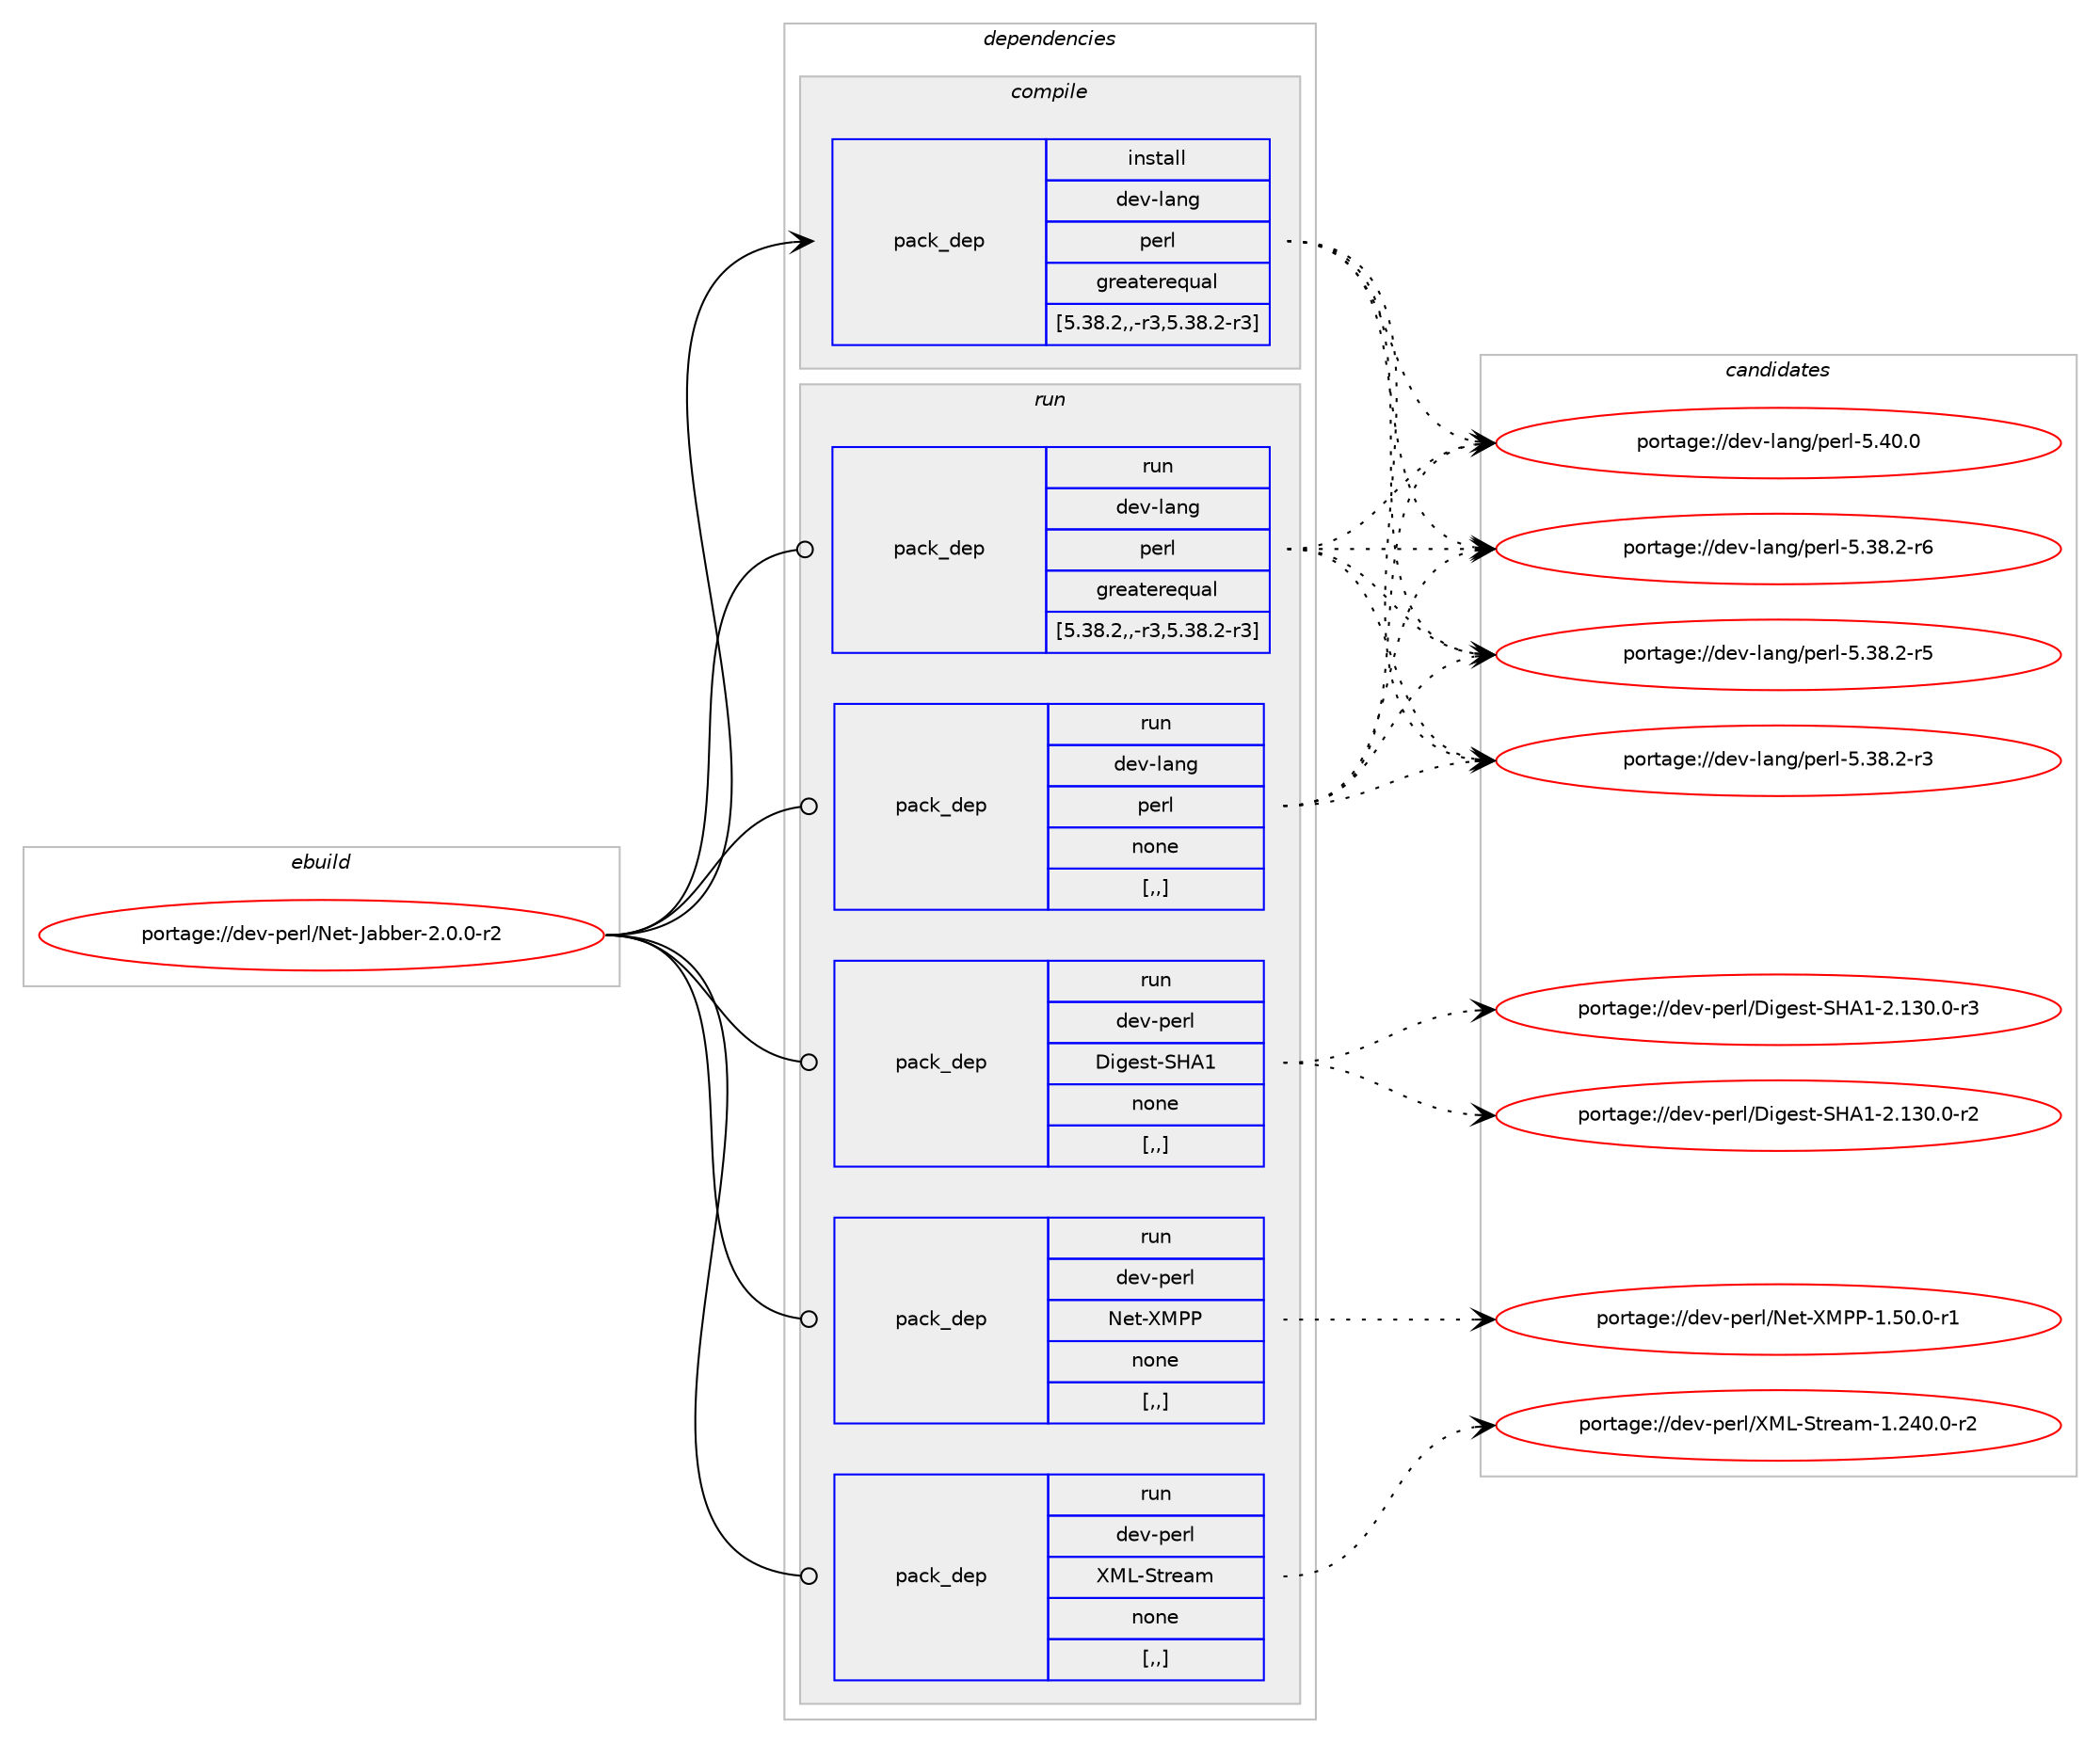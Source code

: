 digraph prolog {

# *************
# Graph options
# *************

newrank=true;
concentrate=true;
compound=true;
graph [rankdir=LR,fontname=Helvetica,fontsize=10,ranksep=1.5];#, ranksep=2.5, nodesep=0.2];
edge  [arrowhead=vee];
node  [fontname=Helvetica,fontsize=10];

# **********
# The ebuild
# **********

subgraph cluster_leftcol {
color=gray;
label=<<i>ebuild</i>>;
id [label="portage://dev-perl/Net-Jabber-2.0.0-r2", color=red, width=4, href="../dev-perl/Net-Jabber-2.0.0-r2.svg"];
}

# ****************
# The dependencies
# ****************

subgraph cluster_midcol {
color=gray;
label=<<i>dependencies</i>>;
subgraph cluster_compile {
fillcolor="#eeeeee";
style=filled;
label=<<i>compile</i>>;
subgraph pack103249 {
dependency134438 [label=<<TABLE BORDER="0" CELLBORDER="1" CELLSPACING="0" CELLPADDING="4" WIDTH="220"><TR><TD ROWSPAN="6" CELLPADDING="30">pack_dep</TD></TR><TR><TD WIDTH="110">install</TD></TR><TR><TD>dev-lang</TD></TR><TR><TD>perl</TD></TR><TR><TD>greaterequal</TD></TR><TR><TD>[5.38.2,,-r3,5.38.2-r3]</TD></TR></TABLE>>, shape=none, color=blue];
}
id:e -> dependency134438:w [weight=20,style="solid",arrowhead="vee"];
}
subgraph cluster_compileandrun {
fillcolor="#eeeeee";
style=filled;
label=<<i>compile and run</i>>;
}
subgraph cluster_run {
fillcolor="#eeeeee";
style=filled;
label=<<i>run</i>>;
subgraph pack103250 {
dependency134439 [label=<<TABLE BORDER="0" CELLBORDER="1" CELLSPACING="0" CELLPADDING="4" WIDTH="220"><TR><TD ROWSPAN="6" CELLPADDING="30">pack_dep</TD></TR><TR><TD WIDTH="110">run</TD></TR><TR><TD>dev-lang</TD></TR><TR><TD>perl</TD></TR><TR><TD>greaterequal</TD></TR><TR><TD>[5.38.2,,-r3,5.38.2-r3]</TD></TR></TABLE>>, shape=none, color=blue];
}
id:e -> dependency134439:w [weight=20,style="solid",arrowhead="odot"];
subgraph pack103251 {
dependency134440 [label=<<TABLE BORDER="0" CELLBORDER="1" CELLSPACING="0" CELLPADDING="4" WIDTH="220"><TR><TD ROWSPAN="6" CELLPADDING="30">pack_dep</TD></TR><TR><TD WIDTH="110">run</TD></TR><TR><TD>dev-lang</TD></TR><TR><TD>perl</TD></TR><TR><TD>none</TD></TR><TR><TD>[,,]</TD></TR></TABLE>>, shape=none, color=blue];
}
id:e -> dependency134440:w [weight=20,style="solid",arrowhead="odot"];
subgraph pack103252 {
dependency134441 [label=<<TABLE BORDER="0" CELLBORDER="1" CELLSPACING="0" CELLPADDING="4" WIDTH="220"><TR><TD ROWSPAN="6" CELLPADDING="30">pack_dep</TD></TR><TR><TD WIDTH="110">run</TD></TR><TR><TD>dev-perl</TD></TR><TR><TD>Digest-SHA1</TD></TR><TR><TD>none</TD></TR><TR><TD>[,,]</TD></TR></TABLE>>, shape=none, color=blue];
}
id:e -> dependency134441:w [weight=20,style="solid",arrowhead="odot"];
subgraph pack103253 {
dependency134442 [label=<<TABLE BORDER="0" CELLBORDER="1" CELLSPACING="0" CELLPADDING="4" WIDTH="220"><TR><TD ROWSPAN="6" CELLPADDING="30">pack_dep</TD></TR><TR><TD WIDTH="110">run</TD></TR><TR><TD>dev-perl</TD></TR><TR><TD>Net-XMPP</TD></TR><TR><TD>none</TD></TR><TR><TD>[,,]</TD></TR></TABLE>>, shape=none, color=blue];
}
id:e -> dependency134442:w [weight=20,style="solid",arrowhead="odot"];
subgraph pack103254 {
dependency134443 [label=<<TABLE BORDER="0" CELLBORDER="1" CELLSPACING="0" CELLPADDING="4" WIDTH="220"><TR><TD ROWSPAN="6" CELLPADDING="30">pack_dep</TD></TR><TR><TD WIDTH="110">run</TD></TR><TR><TD>dev-perl</TD></TR><TR><TD>XML-Stream</TD></TR><TR><TD>none</TD></TR><TR><TD>[,,]</TD></TR></TABLE>>, shape=none, color=blue];
}
id:e -> dependency134443:w [weight=20,style="solid",arrowhead="odot"];
}
}

# **************
# The candidates
# **************

subgraph cluster_choices {
rank=same;
color=gray;
label=<<i>candidates</i>>;

subgraph choice103249 {
color=black;
nodesep=1;
choice10010111845108971101034711210111410845534652484648 [label="portage://dev-lang/perl-5.40.0", color=red, width=4,href="../dev-lang/perl-5.40.0.svg"];
choice100101118451089711010347112101114108455346515646504511454 [label="portage://dev-lang/perl-5.38.2-r6", color=red, width=4,href="../dev-lang/perl-5.38.2-r6.svg"];
choice100101118451089711010347112101114108455346515646504511453 [label="portage://dev-lang/perl-5.38.2-r5", color=red, width=4,href="../dev-lang/perl-5.38.2-r5.svg"];
choice100101118451089711010347112101114108455346515646504511451 [label="portage://dev-lang/perl-5.38.2-r3", color=red, width=4,href="../dev-lang/perl-5.38.2-r3.svg"];
dependency134438:e -> choice10010111845108971101034711210111410845534652484648:w [style=dotted,weight="100"];
dependency134438:e -> choice100101118451089711010347112101114108455346515646504511454:w [style=dotted,weight="100"];
dependency134438:e -> choice100101118451089711010347112101114108455346515646504511453:w [style=dotted,weight="100"];
dependency134438:e -> choice100101118451089711010347112101114108455346515646504511451:w [style=dotted,weight="100"];
}
subgraph choice103250 {
color=black;
nodesep=1;
choice10010111845108971101034711210111410845534652484648 [label="portage://dev-lang/perl-5.40.0", color=red, width=4,href="../dev-lang/perl-5.40.0.svg"];
choice100101118451089711010347112101114108455346515646504511454 [label="portage://dev-lang/perl-5.38.2-r6", color=red, width=4,href="../dev-lang/perl-5.38.2-r6.svg"];
choice100101118451089711010347112101114108455346515646504511453 [label="portage://dev-lang/perl-5.38.2-r5", color=red, width=4,href="../dev-lang/perl-5.38.2-r5.svg"];
choice100101118451089711010347112101114108455346515646504511451 [label="portage://dev-lang/perl-5.38.2-r3", color=red, width=4,href="../dev-lang/perl-5.38.2-r3.svg"];
dependency134439:e -> choice10010111845108971101034711210111410845534652484648:w [style=dotted,weight="100"];
dependency134439:e -> choice100101118451089711010347112101114108455346515646504511454:w [style=dotted,weight="100"];
dependency134439:e -> choice100101118451089711010347112101114108455346515646504511453:w [style=dotted,weight="100"];
dependency134439:e -> choice100101118451089711010347112101114108455346515646504511451:w [style=dotted,weight="100"];
}
subgraph choice103251 {
color=black;
nodesep=1;
choice10010111845108971101034711210111410845534652484648 [label="portage://dev-lang/perl-5.40.0", color=red, width=4,href="../dev-lang/perl-5.40.0.svg"];
choice100101118451089711010347112101114108455346515646504511454 [label="portage://dev-lang/perl-5.38.2-r6", color=red, width=4,href="../dev-lang/perl-5.38.2-r6.svg"];
choice100101118451089711010347112101114108455346515646504511453 [label="portage://dev-lang/perl-5.38.2-r5", color=red, width=4,href="../dev-lang/perl-5.38.2-r5.svg"];
choice100101118451089711010347112101114108455346515646504511451 [label="portage://dev-lang/perl-5.38.2-r3", color=red, width=4,href="../dev-lang/perl-5.38.2-r3.svg"];
dependency134440:e -> choice10010111845108971101034711210111410845534652484648:w [style=dotted,weight="100"];
dependency134440:e -> choice100101118451089711010347112101114108455346515646504511454:w [style=dotted,weight="100"];
dependency134440:e -> choice100101118451089711010347112101114108455346515646504511453:w [style=dotted,weight="100"];
dependency134440:e -> choice100101118451089711010347112101114108455346515646504511451:w [style=dotted,weight="100"];
}
subgraph choice103252 {
color=black;
nodesep=1;
choice100101118451121011141084768105103101115116458372654945504649514846484511451 [label="portage://dev-perl/Digest-SHA1-2.130.0-r3", color=red, width=4,href="../dev-perl/Digest-SHA1-2.130.0-r3.svg"];
choice100101118451121011141084768105103101115116458372654945504649514846484511450 [label="portage://dev-perl/Digest-SHA1-2.130.0-r2", color=red, width=4,href="../dev-perl/Digest-SHA1-2.130.0-r2.svg"];
dependency134441:e -> choice100101118451121011141084768105103101115116458372654945504649514846484511451:w [style=dotted,weight="100"];
dependency134441:e -> choice100101118451121011141084768105103101115116458372654945504649514846484511450:w [style=dotted,weight="100"];
}
subgraph choice103253 {
color=black;
nodesep=1;
choice1001011184511210111410847781011164588778080454946534846484511449 [label="portage://dev-perl/Net-XMPP-1.50.0-r1", color=red, width=4,href="../dev-perl/Net-XMPP-1.50.0-r1.svg"];
dependency134442:e -> choice1001011184511210111410847781011164588778080454946534846484511449:w [style=dotted,weight="100"];
}
subgraph choice103254 {
color=black;
nodesep=1;
choice100101118451121011141084788777645831161141019710945494650524846484511450 [label="portage://dev-perl/XML-Stream-1.240.0-r2", color=red, width=4,href="../dev-perl/XML-Stream-1.240.0-r2.svg"];
dependency134443:e -> choice100101118451121011141084788777645831161141019710945494650524846484511450:w [style=dotted,weight="100"];
}
}

}
